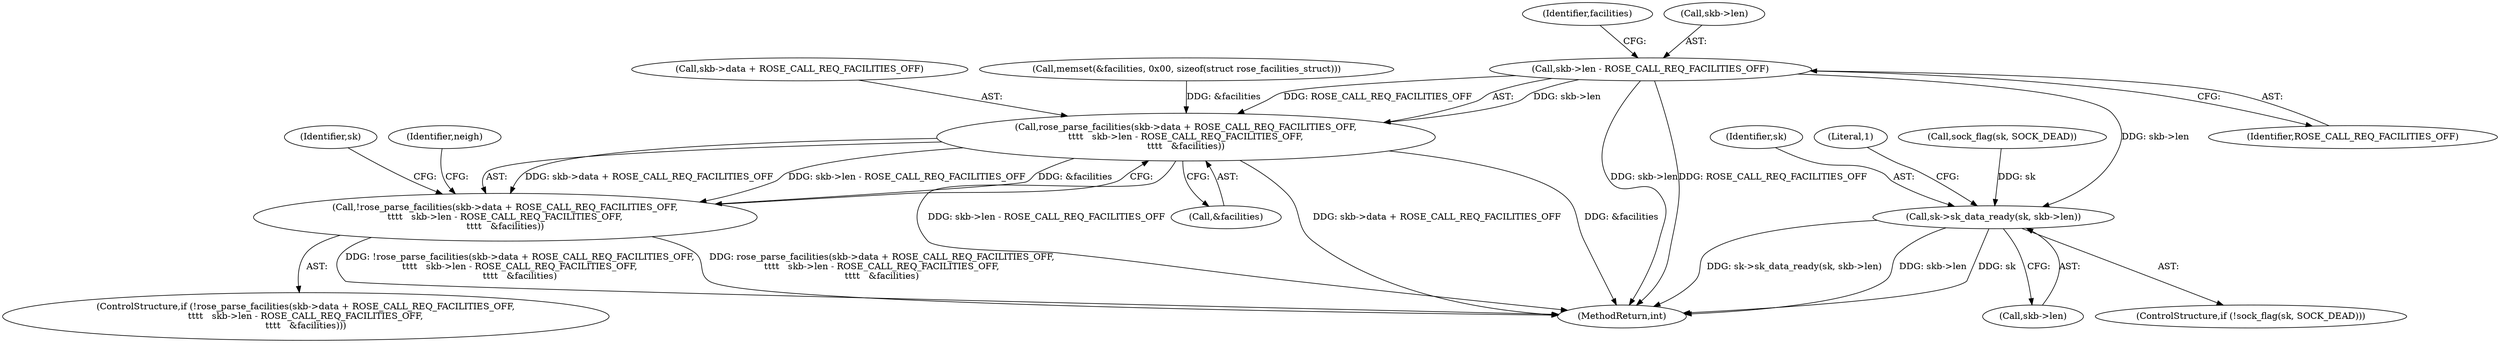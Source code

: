 digraph "0_linux_e0bccd315db0c2f919e7fcf9cb60db21d9986f52@pointer" {
"1000133" [label="(Call,skb->len - ROSE_CALL_REQ_FACILITIES_OFF)"];
"1000127" [label="(Call,rose_parse_facilities(skb->data + ROSE_CALL_REQ_FACILITIES_OFF,\n\t\t\t\t   skb->len - ROSE_CALL_REQ_FACILITIES_OFF,\n\t\t\t\t   &facilities))"];
"1000126" [label="(Call,!rose_parse_facilities(skb->data + ROSE_CALL_REQ_FACILITIES_OFF,\n\t\t\t\t   skb->len - ROSE_CALL_REQ_FACILITIES_OFF,\n\t\t\t\t   &facilities))"];
"1000374" [label="(Call,sk->sk_data_ready(sk, skb->len))"];
"1000142" [label="(Identifier,neigh)"];
"1000126" [label="(Call,!rose_parse_facilities(skb->data + ROSE_CALL_REQ_FACILITIES_OFF,\n\t\t\t\t   skb->len - ROSE_CALL_REQ_FACILITIES_OFF,\n\t\t\t\t   &facilities))"];
"1000128" [label="(Call,skb->data + ROSE_CALL_REQ_FACILITIES_OFF)"];
"1000133" [label="(Call,skb->len - ROSE_CALL_REQ_FACILITIES_OFF)"];
"1000137" [label="(Identifier,ROSE_CALL_REQ_FACILITIES_OFF)"];
"1000149" [label="(Identifier,sk)"];
"1000376" [label="(Call,skb->len)"];
"1000375" [label="(Identifier,sk)"];
"1000119" [label="(Call,memset(&facilities, 0x00, sizeof(struct rose_facilities_struct)))"];
"1000380" [label="(Literal,1)"];
"1000369" [label="(ControlStructure,if (!sock_flag(sk, SOCK_DEAD)))"];
"1000138" [label="(Call,&facilities)"];
"1000125" [label="(ControlStructure,if (!rose_parse_facilities(skb->data + ROSE_CALL_REQ_FACILITIES_OFF,\n\t\t\t\t   skb->len - ROSE_CALL_REQ_FACILITIES_OFF,\n\t\t\t\t   &facilities)))"];
"1000127" [label="(Call,rose_parse_facilities(skb->data + ROSE_CALL_REQ_FACILITIES_OFF,\n\t\t\t\t   skb->len - ROSE_CALL_REQ_FACILITIES_OFF,\n\t\t\t\t   &facilities))"];
"1000371" [label="(Call,sock_flag(sk, SOCK_DEAD))"];
"1000139" [label="(Identifier,facilities)"];
"1000134" [label="(Call,skb->len)"];
"1000381" [label="(MethodReturn,int)"];
"1000374" [label="(Call,sk->sk_data_ready(sk, skb->len))"];
"1000133" -> "1000127"  [label="AST: "];
"1000133" -> "1000137"  [label="CFG: "];
"1000134" -> "1000133"  [label="AST: "];
"1000137" -> "1000133"  [label="AST: "];
"1000139" -> "1000133"  [label="CFG: "];
"1000133" -> "1000381"  [label="DDG: skb->len"];
"1000133" -> "1000381"  [label="DDG: ROSE_CALL_REQ_FACILITIES_OFF"];
"1000133" -> "1000127"  [label="DDG: skb->len"];
"1000133" -> "1000127"  [label="DDG: ROSE_CALL_REQ_FACILITIES_OFF"];
"1000133" -> "1000374"  [label="DDG: skb->len"];
"1000127" -> "1000126"  [label="AST: "];
"1000127" -> "1000138"  [label="CFG: "];
"1000128" -> "1000127"  [label="AST: "];
"1000138" -> "1000127"  [label="AST: "];
"1000126" -> "1000127"  [label="CFG: "];
"1000127" -> "1000381"  [label="DDG: skb->len - ROSE_CALL_REQ_FACILITIES_OFF"];
"1000127" -> "1000381"  [label="DDG: skb->data + ROSE_CALL_REQ_FACILITIES_OFF"];
"1000127" -> "1000381"  [label="DDG: &facilities"];
"1000127" -> "1000126"  [label="DDG: skb->data + ROSE_CALL_REQ_FACILITIES_OFF"];
"1000127" -> "1000126"  [label="DDG: skb->len - ROSE_CALL_REQ_FACILITIES_OFF"];
"1000127" -> "1000126"  [label="DDG: &facilities"];
"1000119" -> "1000127"  [label="DDG: &facilities"];
"1000126" -> "1000125"  [label="AST: "];
"1000142" -> "1000126"  [label="CFG: "];
"1000149" -> "1000126"  [label="CFG: "];
"1000126" -> "1000381"  [label="DDG: !rose_parse_facilities(skb->data + ROSE_CALL_REQ_FACILITIES_OFF,\n\t\t\t\t   skb->len - ROSE_CALL_REQ_FACILITIES_OFF,\n\t\t\t\t   &facilities)"];
"1000126" -> "1000381"  [label="DDG: rose_parse_facilities(skb->data + ROSE_CALL_REQ_FACILITIES_OFF,\n\t\t\t\t   skb->len - ROSE_CALL_REQ_FACILITIES_OFF,\n\t\t\t\t   &facilities)"];
"1000374" -> "1000369"  [label="AST: "];
"1000374" -> "1000376"  [label="CFG: "];
"1000375" -> "1000374"  [label="AST: "];
"1000376" -> "1000374"  [label="AST: "];
"1000380" -> "1000374"  [label="CFG: "];
"1000374" -> "1000381"  [label="DDG: skb->len"];
"1000374" -> "1000381"  [label="DDG: sk"];
"1000374" -> "1000381"  [label="DDG: sk->sk_data_ready(sk, skb->len)"];
"1000371" -> "1000374"  [label="DDG: sk"];
}

